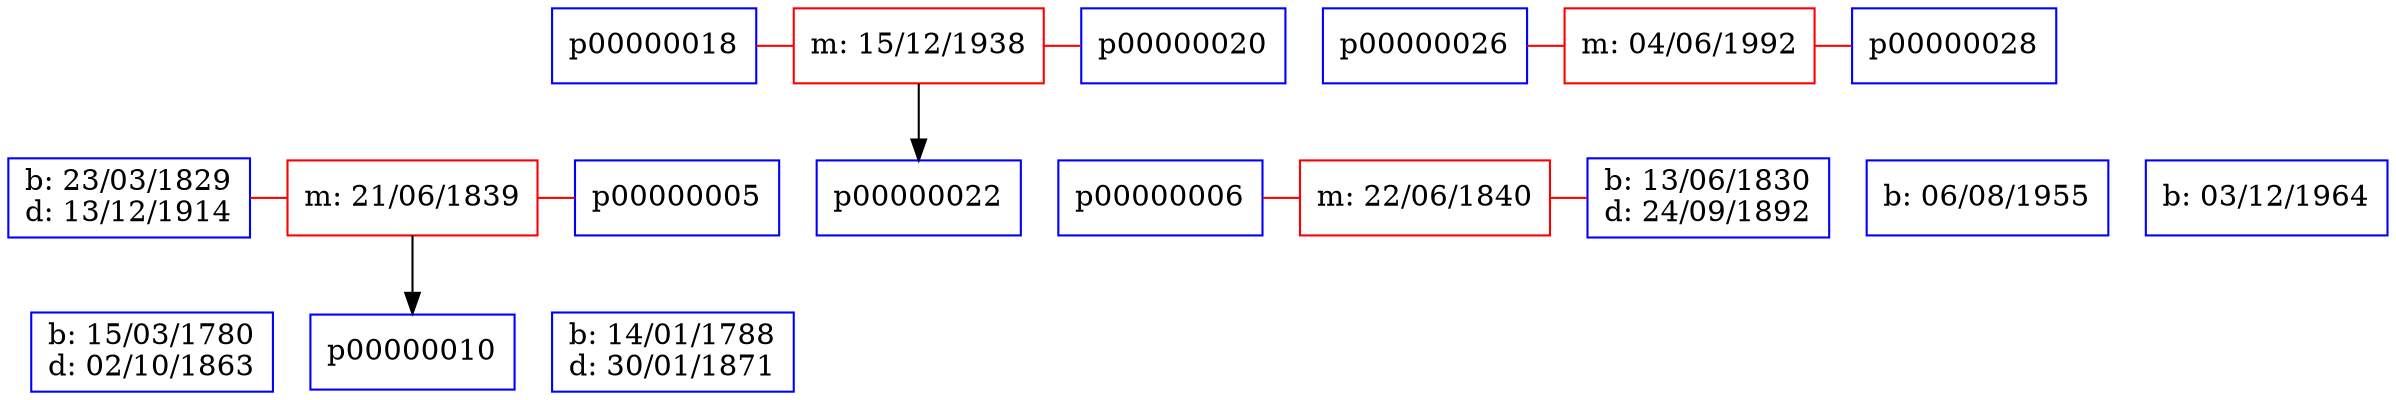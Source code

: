 digraph familyTree {
node [shape=box style=solid color=blue]
p00000001 [label="b: 15/03/1780\nd: 02/10/1863"]
{ rank = same; p00000001 p00000010; }
p00000002 [label="b: 14/01/1788\nd: 30/01/1871"]
{ rank = same; p00000002 p00000010; }
p00000007 [label="b: 23/03/1829\nd: 13/12/1914"]
{ rank = same; p00000007 p00000022; }
p00000008 [label="b: 13/06/1830\nd: 24/09/1892"]
{ rank = same; p00000008 p00000022; }
p00000023 [label="b: 06/08/1955"]
{ rank = same; p00000023 p00000022; }
p00000024 [label="b: 03/12/1964"]
{ rank = same; p00000024 p00000022; }
p00000007 -> m00000002 [color=red arrowhead=none]
m00000002 -> p00000005 [color=red arrowhead=none]
m00000002 [shape=box color=red label="m: 21/06/1839"]
{ rank = same; p00000007 p00000005 m00000002; }
m00000002 -> p00000010
p00000006 -> m00000003 [color=red arrowhead=none]
m00000003 -> p00000008 [color=red arrowhead=none]
m00000003 [shape=box color=red label="m: 22/06/1840"]
{ rank = same; p00000006 p00000008 m00000003; }
p00000018 -> m00000004 [color=red arrowhead=none]
m00000004 -> p00000020 [color=red arrowhead=none]
m00000004 [shape=box color=red label="m: 15/12/1938"]
{ rank = same; p00000018 p00000020 m00000004; }
m00000004 -> p00000022
p00000026 -> m00000005 [color=red arrowhead=none]
m00000005 -> p00000028 [color=red arrowhead=none]
m00000005 [shape=box color=red label="m: 04/06/1992"]
{ rank = same; p00000026 p00000028 m00000005; }
}
